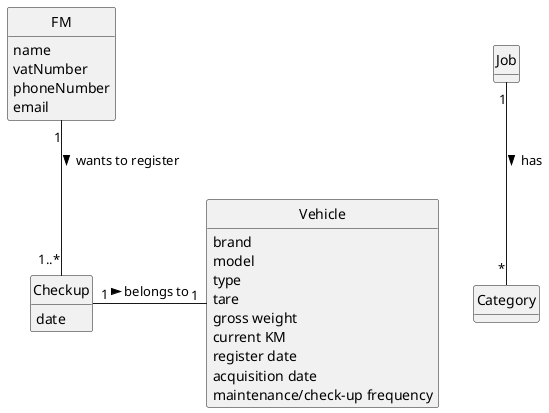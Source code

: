 @startuml
skinparam monochrome true
skinparam packageStyle rectangle
skinparam shadowing false

'left to right direction

skinparam classAttributeIconSize 0

hide circle
hide methods

'title Domain Model

'class Platform {
'  -description
'}

class FM {
    name
    vatNumber
    phoneNumber
    email
}

class Checkup {
    date
}

class Vehicle {
    brand
    model
    type
    tare
    gross weight
    current KM
    register date
    acquisition date
    maintenance/check-up frequency
}

'Platform "1" -- "*" HRM : has registered >
Job "1" -- "*" Category : has >
FM "1" -- "1..*" Checkup : wants to register >
'Task "*" -- "1" Employee: created by >
Checkup "1" - "1" Vehicle: belongs to >
'Employee "0..1" -- "1" User: acts as >
@enduml